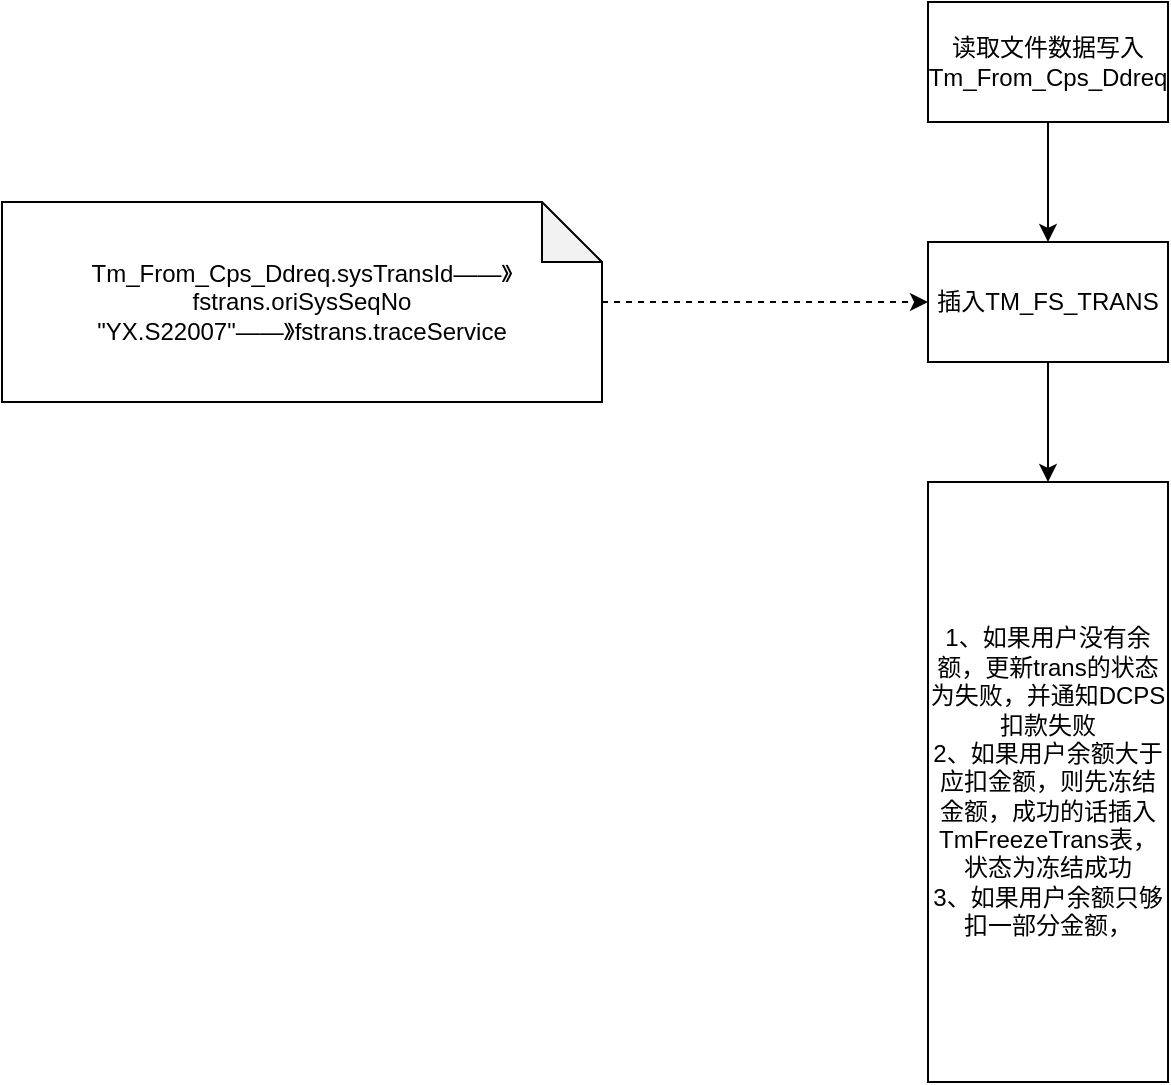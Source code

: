 <mxfile version="10.6.3" type="github"><diagram id="oMxV5vfdUH3KtlMI_fZQ" name="第 1 页"><mxGraphModel dx="1393" dy="770" grid="1" gridSize="10" guides="1" tooltips="1" connect="1" arrows="1" fold="1" page="1" pageScale="1" pageWidth="827" pageHeight="1169" math="0" shadow="0"><root><mxCell id="0"/><mxCell id="1" parent="0"/><mxCell id="h3yOxXbhyVP7IWCBKgHd-6" value="" style="edgeStyle=orthogonalEdgeStyle;rounded=0;orthogonalLoop=1;jettySize=auto;html=1;" edge="1" parent="1" source="h3yOxXbhyVP7IWCBKgHd-1" target="h3yOxXbhyVP7IWCBKgHd-2"><mxGeometry relative="1" as="geometry"/></mxCell><mxCell id="h3yOxXbhyVP7IWCBKgHd-1" value="读取文件数据写入Tm_From_Cps_Ddreq" style="rounded=0;whiteSpace=wrap;html=1;" vertex="1" parent="1"><mxGeometry x="473" y="200" width="120" height="60" as="geometry"/></mxCell><mxCell id="h3yOxXbhyVP7IWCBKgHd-8" value="" style="edgeStyle=orthogonalEdgeStyle;rounded=0;orthogonalLoop=1;jettySize=auto;html=1;" edge="1" parent="1" source="h3yOxXbhyVP7IWCBKgHd-2" target="h3yOxXbhyVP7IWCBKgHd-7"><mxGeometry relative="1" as="geometry"/></mxCell><mxCell id="h3yOxXbhyVP7IWCBKgHd-2" value="&lt;div&gt;插入TM_FS_TRANS&lt;/div&gt;" style="rounded=0;whiteSpace=wrap;html=1;" vertex="1" parent="1"><mxGeometry x="473" y="320" width="120" height="60" as="geometry"/></mxCell><mxCell id="h3yOxXbhyVP7IWCBKgHd-5" value="" style="edgeStyle=orthogonalEdgeStyle;rounded=0;orthogonalLoop=1;jettySize=auto;html=1;dashed=1;entryX=0;entryY=0.5;entryDx=0;entryDy=0;" edge="1" parent="1" source="h3yOxXbhyVP7IWCBKgHd-3" target="h3yOxXbhyVP7IWCBKgHd-2"><mxGeometry relative="1" as="geometry"><mxPoint x="390" y="350" as="targetPoint"/></mxGeometry></mxCell><mxCell id="h3yOxXbhyVP7IWCBKgHd-3" value="Tm_From_Cps_Ddreq.sysTransId——》fstrans.oriSysSeqNo&lt;br&gt;&quot;YX.S22007&quot;——》fstrans.traceService" style="shape=note;whiteSpace=wrap;html=1;backgroundOutline=1;darkOpacity=0.05;" vertex="1" parent="1"><mxGeometry x="10" y="300" width="300" height="100" as="geometry"/></mxCell><mxCell id="h3yOxXbhyVP7IWCBKgHd-7" value="&lt;div&gt;1、如果用户没有余额，更新trans的状态为失败，并通知DCPS扣款失败&lt;/div&gt;&lt;div&gt;2、如果用户余额大于应扣金额，则先冻结金额，成功的话插入TmFreezeTrans表，状态为冻结成功&lt;/div&gt;&lt;div&gt;3、如果用户余额只够扣一部分金额，&lt;br&gt;&lt;/div&gt;" style="rounded=0;whiteSpace=wrap;html=1;" vertex="1" parent="1"><mxGeometry x="473" y="440" width="120" height="300" as="geometry"/></mxCell></root></mxGraphModel></diagram></mxfile>